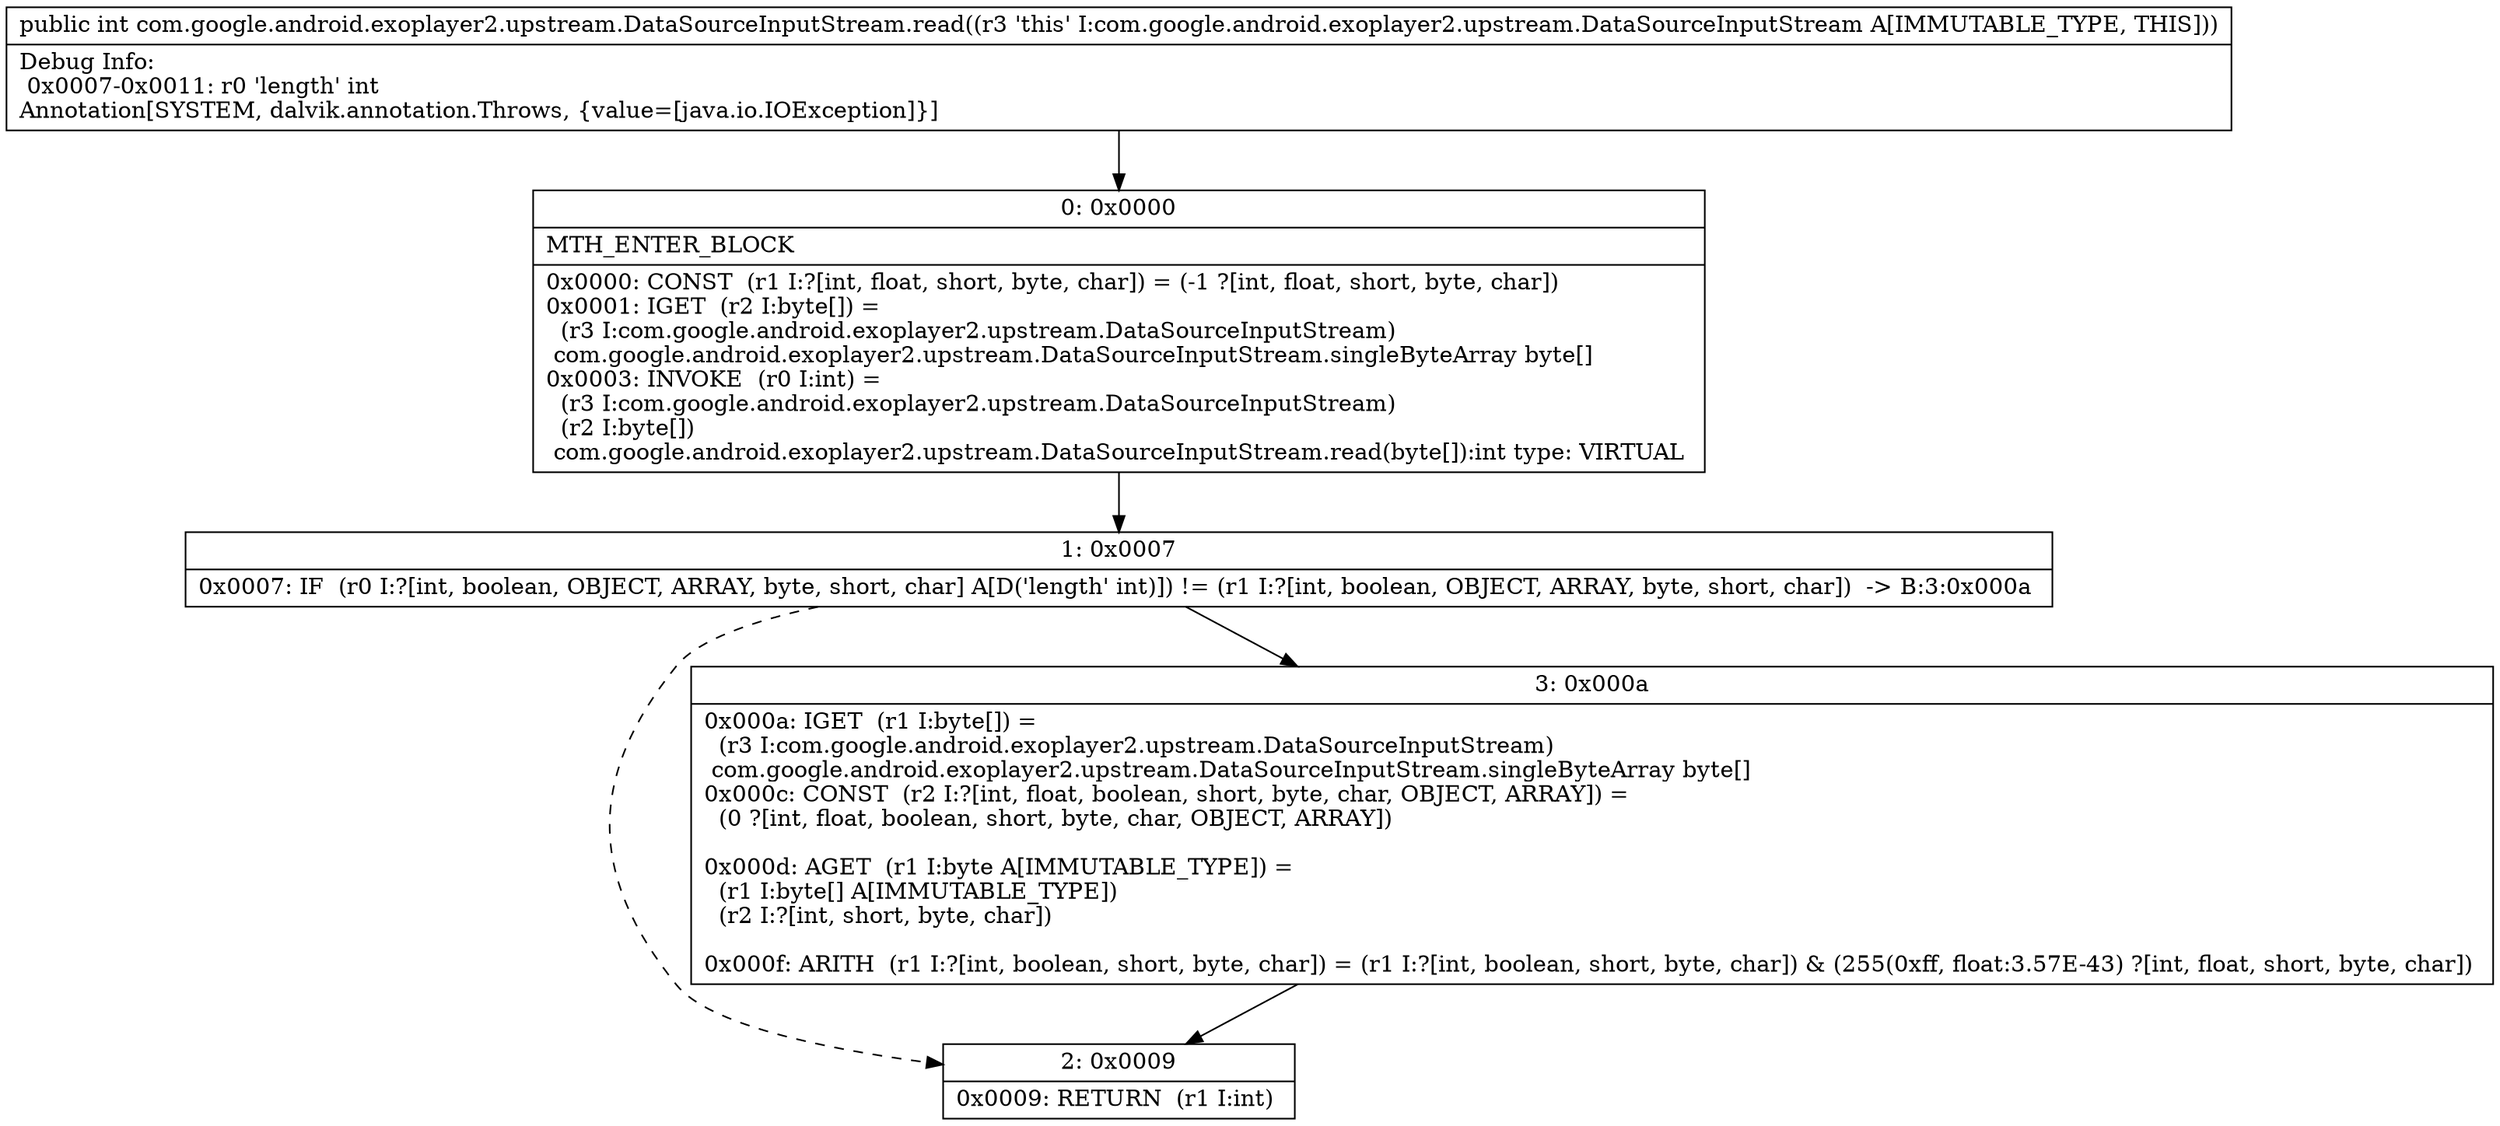 digraph "CFG forcom.google.android.exoplayer2.upstream.DataSourceInputStream.read()I" {
Node_0 [shape=record,label="{0\:\ 0x0000|MTH_ENTER_BLOCK\l|0x0000: CONST  (r1 I:?[int, float, short, byte, char]) = (\-1 ?[int, float, short, byte, char]) \l0x0001: IGET  (r2 I:byte[]) = \l  (r3 I:com.google.android.exoplayer2.upstream.DataSourceInputStream)\l com.google.android.exoplayer2.upstream.DataSourceInputStream.singleByteArray byte[] \l0x0003: INVOKE  (r0 I:int) = \l  (r3 I:com.google.android.exoplayer2.upstream.DataSourceInputStream)\l  (r2 I:byte[])\l com.google.android.exoplayer2.upstream.DataSourceInputStream.read(byte[]):int type: VIRTUAL \l}"];
Node_1 [shape=record,label="{1\:\ 0x0007|0x0007: IF  (r0 I:?[int, boolean, OBJECT, ARRAY, byte, short, char] A[D('length' int)]) != (r1 I:?[int, boolean, OBJECT, ARRAY, byte, short, char])  \-\> B:3:0x000a \l}"];
Node_2 [shape=record,label="{2\:\ 0x0009|0x0009: RETURN  (r1 I:int) \l}"];
Node_3 [shape=record,label="{3\:\ 0x000a|0x000a: IGET  (r1 I:byte[]) = \l  (r3 I:com.google.android.exoplayer2.upstream.DataSourceInputStream)\l com.google.android.exoplayer2.upstream.DataSourceInputStream.singleByteArray byte[] \l0x000c: CONST  (r2 I:?[int, float, boolean, short, byte, char, OBJECT, ARRAY]) = \l  (0 ?[int, float, boolean, short, byte, char, OBJECT, ARRAY])\l \l0x000d: AGET  (r1 I:byte A[IMMUTABLE_TYPE]) = \l  (r1 I:byte[] A[IMMUTABLE_TYPE])\l  (r2 I:?[int, short, byte, char])\l \l0x000f: ARITH  (r1 I:?[int, boolean, short, byte, char]) = (r1 I:?[int, boolean, short, byte, char]) & (255(0xff, float:3.57E\-43) ?[int, float, short, byte, char]) \l}"];
MethodNode[shape=record,label="{public int com.google.android.exoplayer2.upstream.DataSourceInputStream.read((r3 'this' I:com.google.android.exoplayer2.upstream.DataSourceInputStream A[IMMUTABLE_TYPE, THIS]))  | Debug Info:\l  0x0007\-0x0011: r0 'length' int\lAnnotation[SYSTEM, dalvik.annotation.Throws, \{value=[java.io.IOException]\}]\l}"];
MethodNode -> Node_0;
Node_0 -> Node_1;
Node_1 -> Node_2[style=dashed];
Node_1 -> Node_3;
Node_3 -> Node_2;
}

